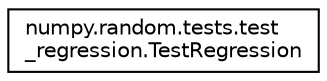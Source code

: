digraph "Graphical Class Hierarchy"
{
 // LATEX_PDF_SIZE
  edge [fontname="Helvetica",fontsize="10",labelfontname="Helvetica",labelfontsize="10"];
  node [fontname="Helvetica",fontsize="10",shape=record];
  rankdir="LR";
  Node0 [label="numpy.random.tests.test\l_regression.TestRegression",height=0.2,width=0.4,color="black", fillcolor="white", style="filled",URL="$classnumpy_1_1random_1_1tests_1_1test__regression_1_1TestRegression.html",tooltip=" "];
}
